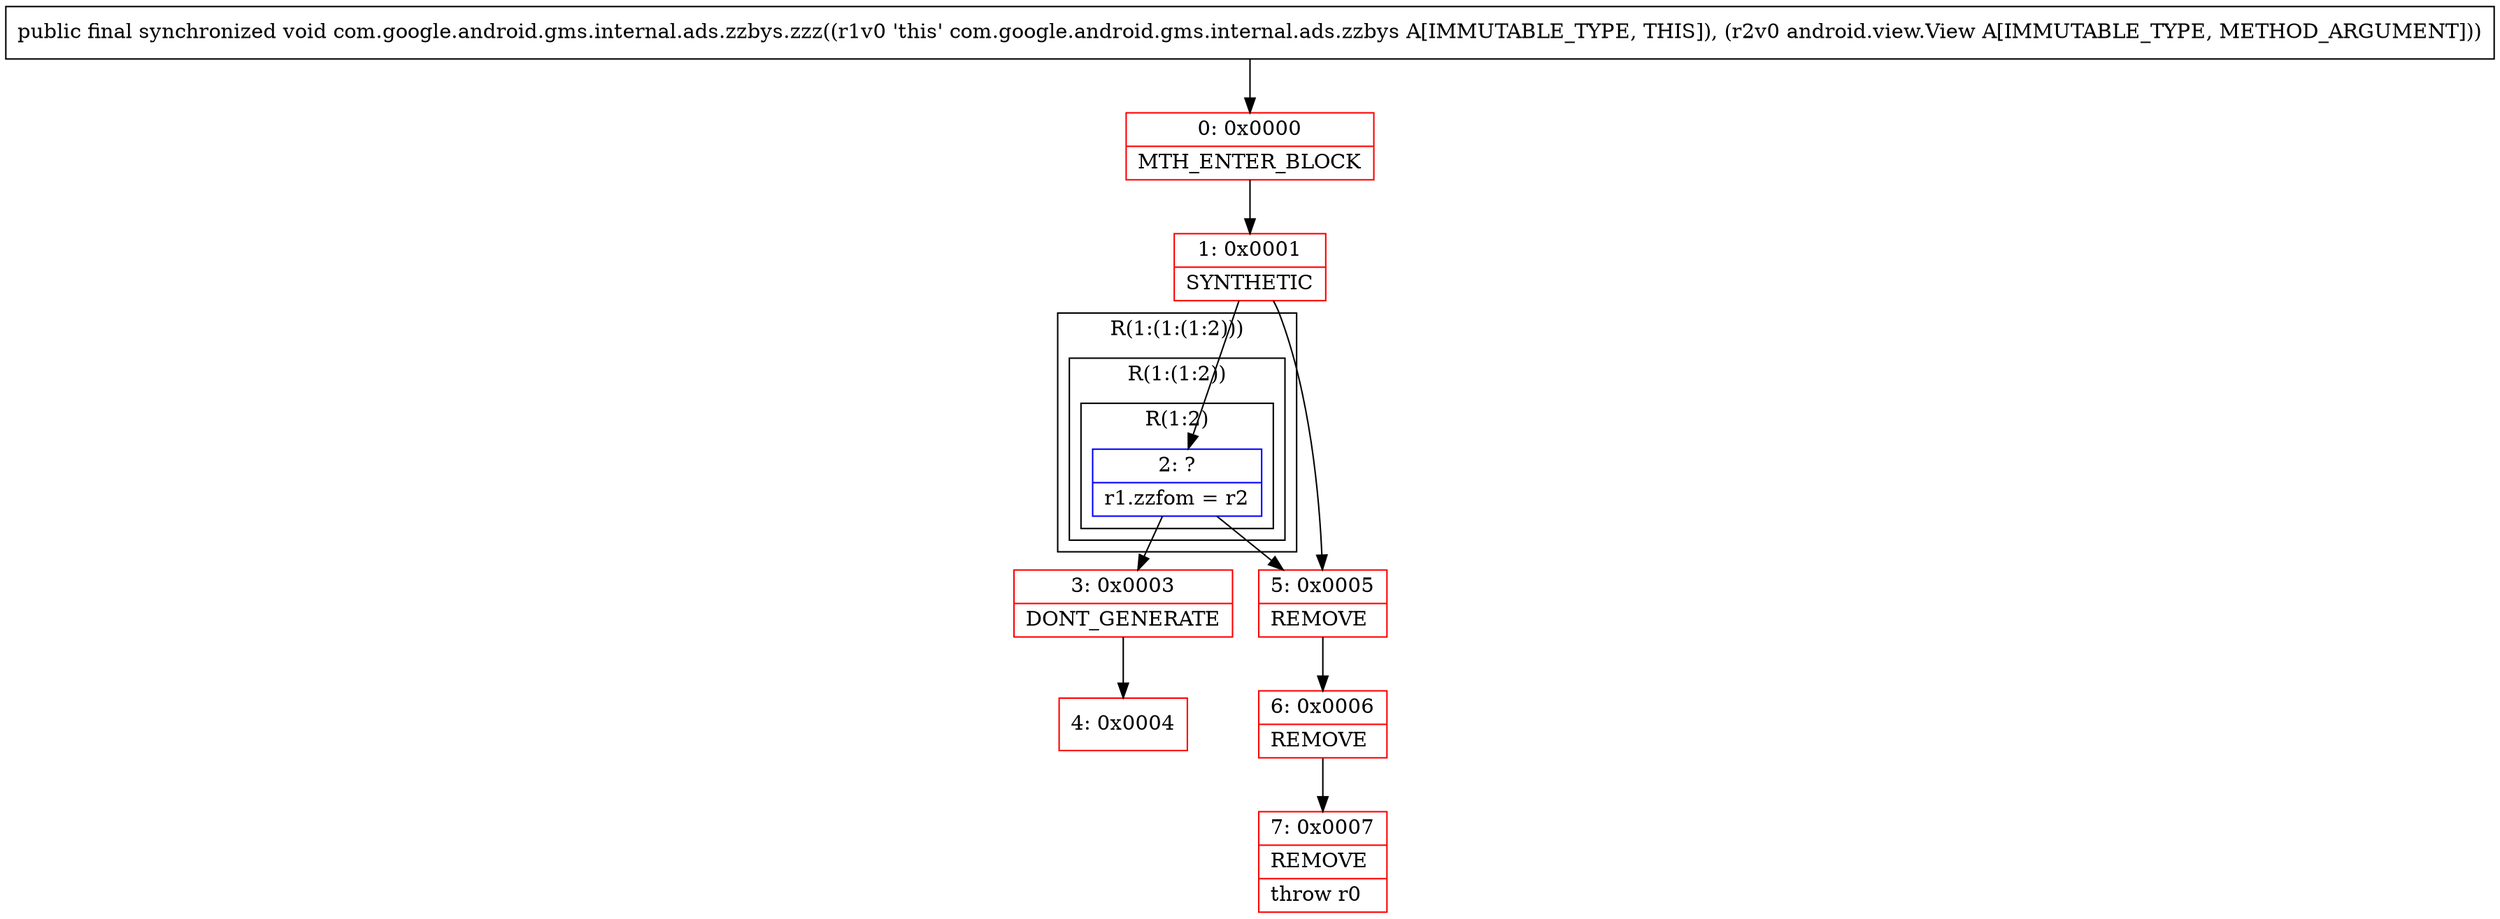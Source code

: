 digraph "CFG forcom.google.android.gms.internal.ads.zzbys.zzz(Landroid\/view\/View;)V" {
subgraph cluster_Region_1000389833 {
label = "R(1:(1:(1:2)))";
node [shape=record,color=blue];
subgraph cluster_Region_129765820 {
label = "R(1:(1:2))";
node [shape=record,color=blue];
subgraph cluster_Region_359783160 {
label = "R(1:2)";
node [shape=record,color=blue];
Node_2 [shape=record,label="{2\:\ ?|r1.zzfom = r2\l}"];
}
}
}
Node_0 [shape=record,color=red,label="{0\:\ 0x0000|MTH_ENTER_BLOCK\l}"];
Node_1 [shape=record,color=red,label="{1\:\ 0x0001|SYNTHETIC\l}"];
Node_3 [shape=record,color=red,label="{3\:\ 0x0003|DONT_GENERATE\l}"];
Node_4 [shape=record,color=red,label="{4\:\ 0x0004}"];
Node_5 [shape=record,color=red,label="{5\:\ 0x0005|REMOVE\l}"];
Node_6 [shape=record,color=red,label="{6\:\ 0x0006|REMOVE\l}"];
Node_7 [shape=record,color=red,label="{7\:\ 0x0007|REMOVE\l|throw r0\l}"];
MethodNode[shape=record,label="{public final synchronized void com.google.android.gms.internal.ads.zzbys.zzz((r1v0 'this' com.google.android.gms.internal.ads.zzbys A[IMMUTABLE_TYPE, THIS]), (r2v0 android.view.View A[IMMUTABLE_TYPE, METHOD_ARGUMENT])) }"];
MethodNode -> Node_0;
Node_2 -> Node_3;
Node_2 -> Node_5;
Node_0 -> Node_1;
Node_1 -> Node_2;
Node_1 -> Node_5;
Node_3 -> Node_4;
Node_5 -> Node_6;
Node_6 -> Node_7;
}

